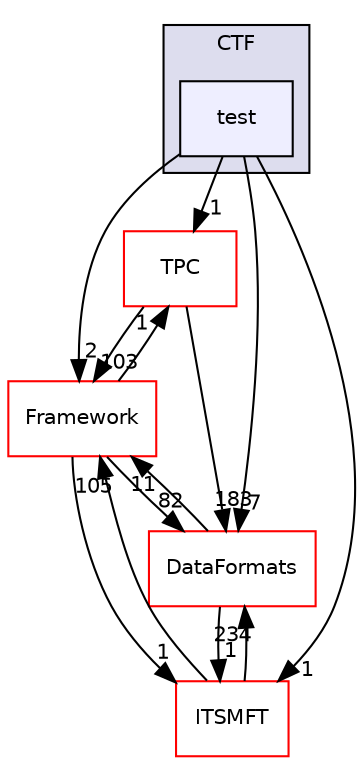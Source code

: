 digraph "/home/travis/build/AliceO2Group/AliceO2/Detectors/CTF/test" {
  bgcolor=transparent;
  compound=true
  node [ fontsize="10", fontname="Helvetica"];
  edge [ labelfontsize="10", labelfontname="Helvetica"];
  subgraph clusterdir_22c28337d94ed0b7d4c6655ee55d3b27 {
    graph [ bgcolor="#ddddee", pencolor="black", label="CTF" fontname="Helvetica", fontsize="10", URL="dir_22c28337d94ed0b7d4c6655ee55d3b27.html"]
  dir_f34bb2841ccfd4447c7217216c5f7129 [shape=box, label="test", style="filled", fillcolor="#eeeeff", pencolor="black", URL="dir_f34bb2841ccfd4447c7217216c5f7129.html"];
  }
  dir_a597e8e061b11201a1dff411feb10d0b [shape=box label="TPC" color="red" URL="dir_a597e8e061b11201a1dff411feb10d0b.html"];
  dir_1306292b77b40360479b729ac9ee7efe [shape=box label="ITSMFT" color="red" URL="dir_1306292b77b40360479b729ac9ee7efe.html"];
  dir_bcbb2cf9a3d3d83e5515c82071a07177 [shape=box label="Framework" color="red" URL="dir_bcbb2cf9a3d3d83e5515c82071a07177.html"];
  dir_2171f7ec022c5423887b07c69b2f5b48 [shape=box label="DataFormats" color="red" URL="dir_2171f7ec022c5423887b07c69b2f5b48.html"];
  dir_a597e8e061b11201a1dff411feb10d0b->dir_bcbb2cf9a3d3d83e5515c82071a07177 [headlabel="103", labeldistance=1.5 headhref="dir_000049_000013.html"];
  dir_a597e8e061b11201a1dff411feb10d0b->dir_2171f7ec022c5423887b07c69b2f5b48 [headlabel="183", labeldistance=1.5 headhref="dir_000049_000076.html"];
  dir_1306292b77b40360479b729ac9ee7efe->dir_bcbb2cf9a3d3d83e5515c82071a07177 [headlabel="105", labeldistance=1.5 headhref="dir_000043_000013.html"];
  dir_1306292b77b40360479b729ac9ee7efe->dir_2171f7ec022c5423887b07c69b2f5b48 [headlabel="234", labeldistance=1.5 headhref="dir_000043_000076.html"];
  dir_f34bb2841ccfd4447c7217216c5f7129->dir_a597e8e061b11201a1dff411feb10d0b [headlabel="1", labeldistance=1.5 headhref="dir_000414_000049.html"];
  dir_f34bb2841ccfd4447c7217216c5f7129->dir_1306292b77b40360479b729ac9ee7efe [headlabel="1", labeldistance=1.5 headhref="dir_000414_000043.html"];
  dir_f34bb2841ccfd4447c7217216c5f7129->dir_bcbb2cf9a3d3d83e5515c82071a07177 [headlabel="2", labeldistance=1.5 headhref="dir_000414_000013.html"];
  dir_f34bb2841ccfd4447c7217216c5f7129->dir_2171f7ec022c5423887b07c69b2f5b48 [headlabel="7", labeldistance=1.5 headhref="dir_000414_000076.html"];
  dir_bcbb2cf9a3d3d83e5515c82071a07177->dir_a597e8e061b11201a1dff411feb10d0b [headlabel="1", labeldistance=1.5 headhref="dir_000013_000049.html"];
  dir_bcbb2cf9a3d3d83e5515c82071a07177->dir_1306292b77b40360479b729ac9ee7efe [headlabel="1", labeldistance=1.5 headhref="dir_000013_000043.html"];
  dir_bcbb2cf9a3d3d83e5515c82071a07177->dir_2171f7ec022c5423887b07c69b2f5b48 [headlabel="82", labeldistance=1.5 headhref="dir_000013_000076.html"];
  dir_2171f7ec022c5423887b07c69b2f5b48->dir_1306292b77b40360479b729ac9ee7efe [headlabel="1", labeldistance=1.5 headhref="dir_000076_000043.html"];
  dir_2171f7ec022c5423887b07c69b2f5b48->dir_bcbb2cf9a3d3d83e5515c82071a07177 [headlabel="11", labeldistance=1.5 headhref="dir_000076_000013.html"];
}
